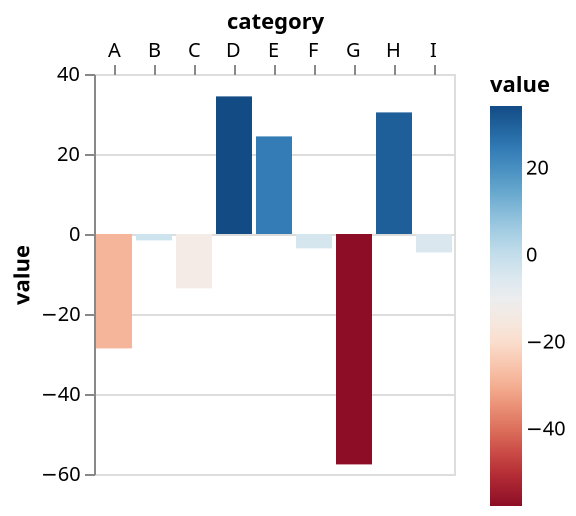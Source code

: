 {
  "$schema": "https://vega.github.io/schema/vega-lite/v5.json",
  "data": {
    "values": [
      {
        "category": "A",
        "value": -28.6
      },
      {
        "category": "B",
        "value": -1.6
      },
      {
        "category": "C",
        "value": -13.6
      },
      {
        "category": "D",
        "value": 34.4
      },
      {
        "category": "E",
        "value": 24.4
      },
      {
        "category": "F",
        "value": -3.6
      },
      {
        "category": "G",
        "value": -57.6
      },
      {
        "category": "H",
        "value": 30.4
      },
      {
        "category": "I",
        "value": -4.6
      }
    ]
  },
  "encoding": {
    "color": {
      "field": "value",
      "scale": {
        "scheme": "redblue"
      },
      "type": "quantitative"
    },
    "x": {
      "axis": {
        "domain": false,
        "labelAngle": 0,
        "orient": "top"
      },
      "field": "category",
      "type": "ordinal"
    },
    "y": {
      "field": "value",
      "type": "quantitative"
    }
  },
  "mark": "bar"
}